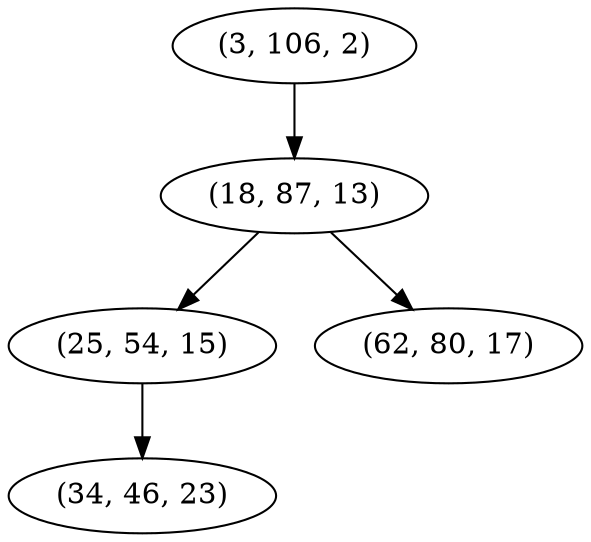 digraph tree {
    "(3, 106, 2)";
    "(18, 87, 13)";
    "(25, 54, 15)";
    "(34, 46, 23)";
    "(62, 80, 17)";
    "(3, 106, 2)" -> "(18, 87, 13)";
    "(18, 87, 13)" -> "(25, 54, 15)";
    "(18, 87, 13)" -> "(62, 80, 17)";
    "(25, 54, 15)" -> "(34, 46, 23)";
}
